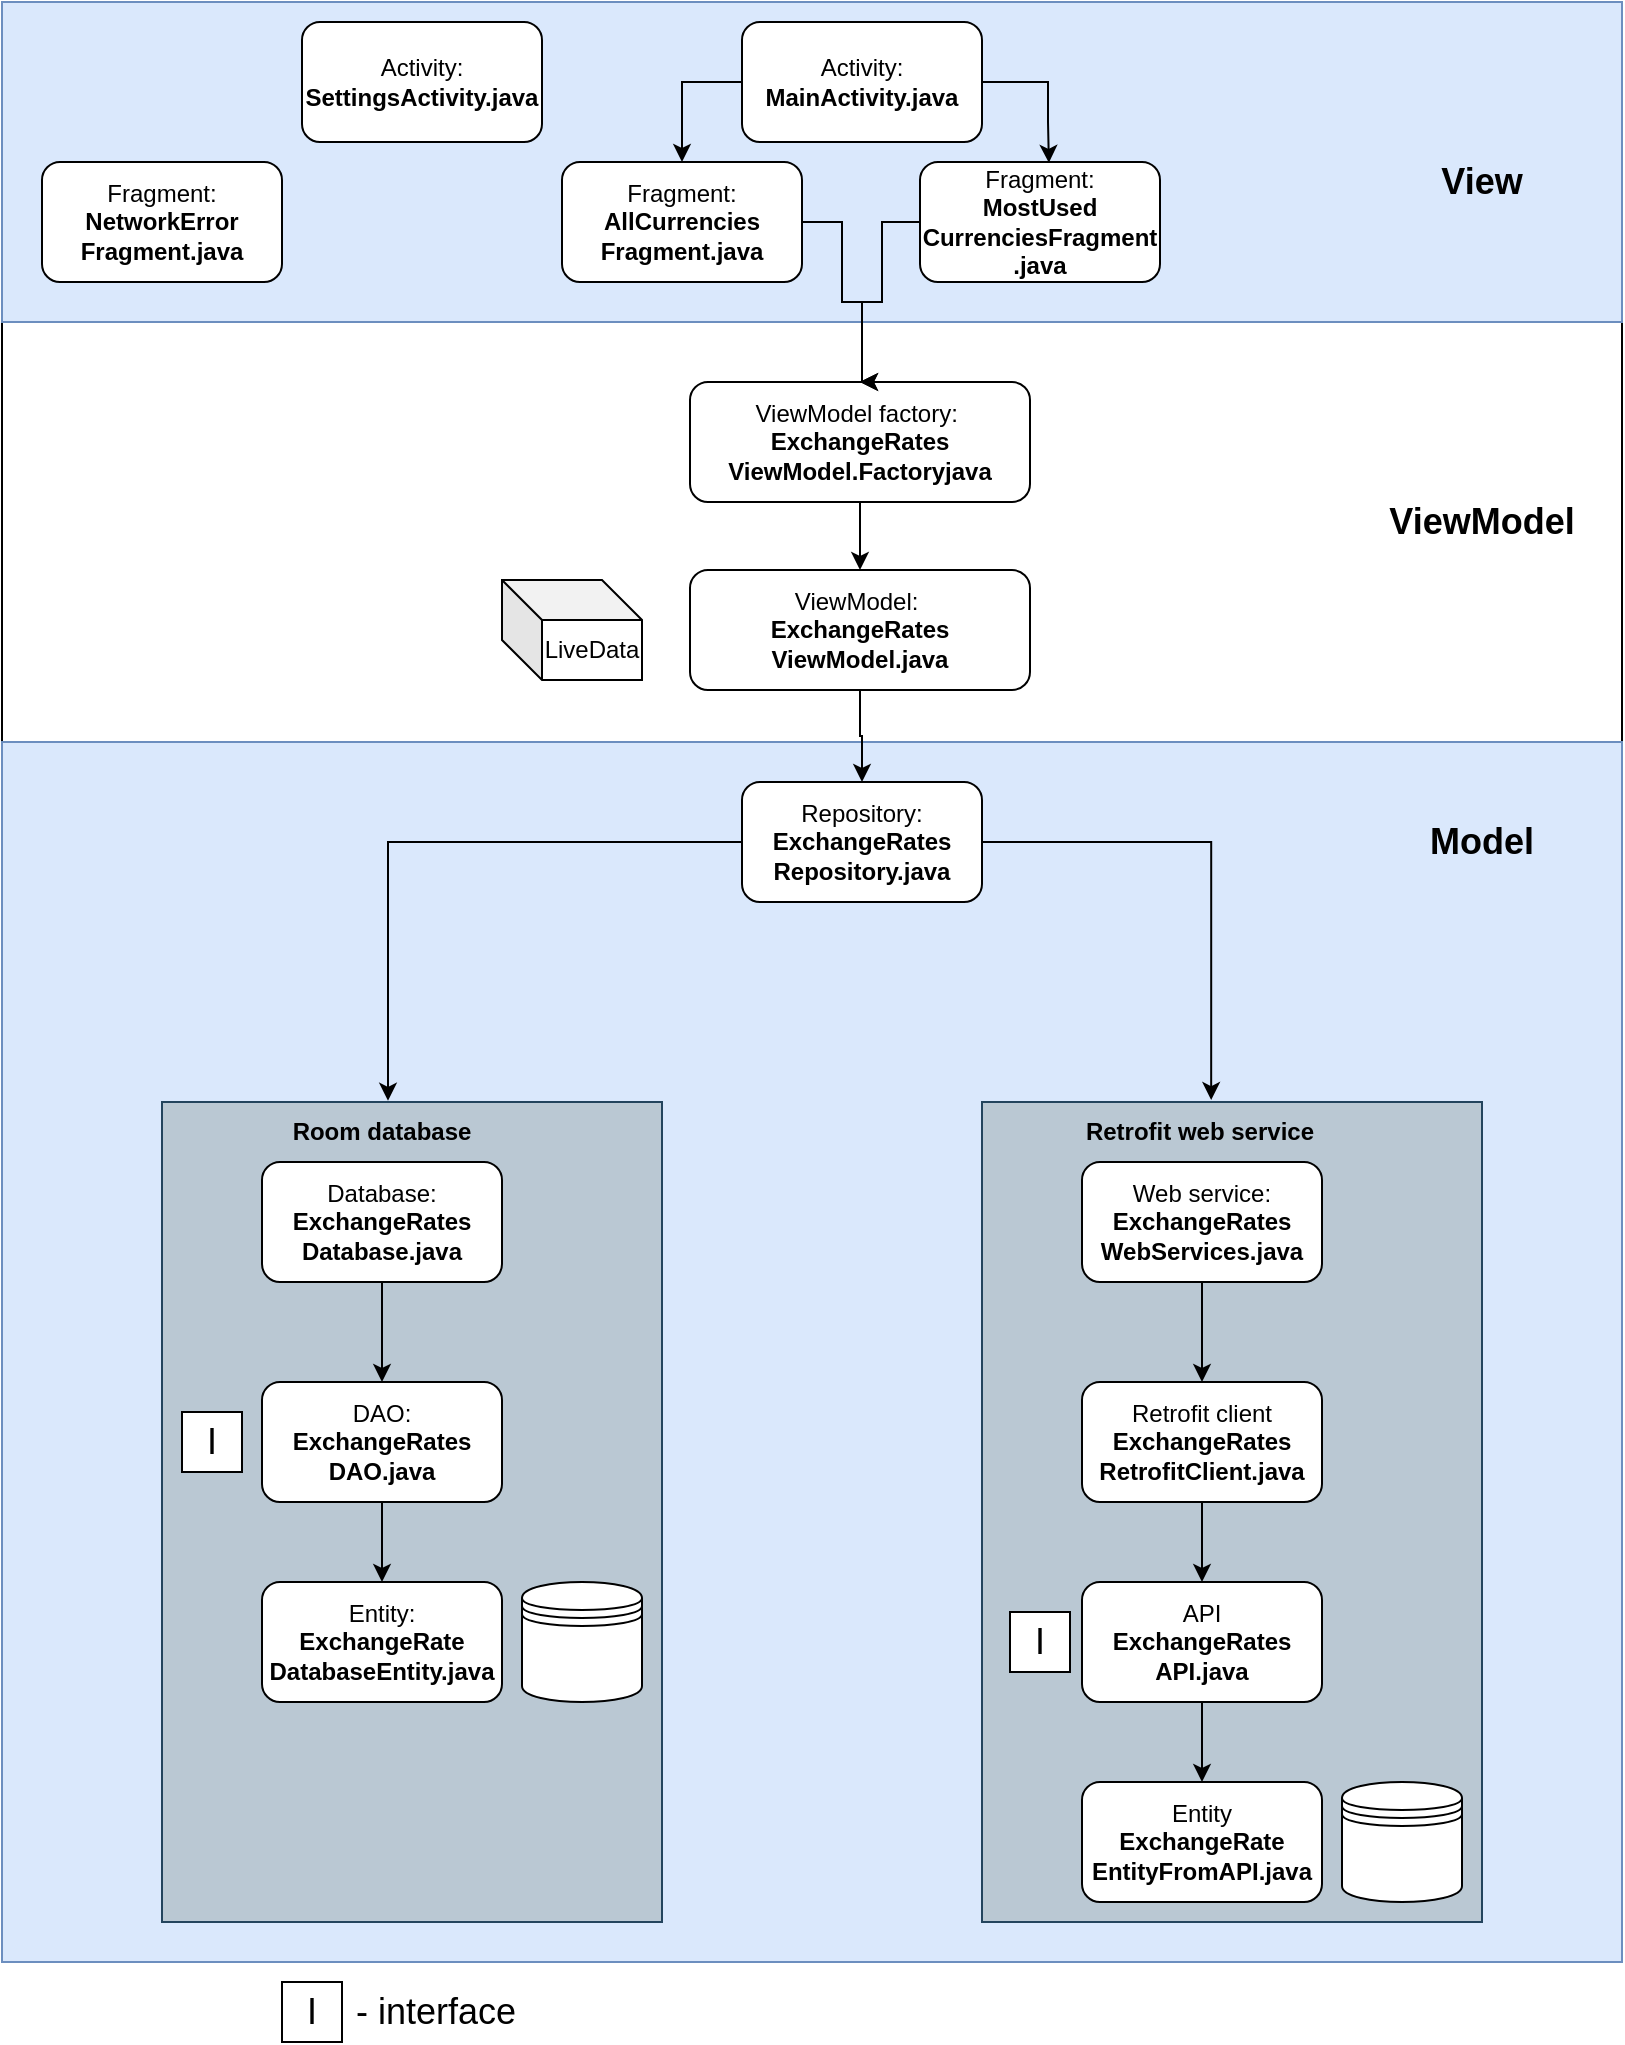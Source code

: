 <mxfile version="15.4.0" type="device"><diagram id="KZrVOKpJclvQoxeVDmGa" name="Page-1"><mxGraphModel dx="2523" dy="967" grid="1" gridSize="10" guides="1" tooltips="1" connect="1" arrows="1" fold="1" page="1" pageScale="1" pageWidth="850" pageHeight="1100" math="0" shadow="0"><root><mxCell id="0"/><mxCell id="1" parent="0"/><mxCell id="c9M3Q2uZVXsnRuKAqP1O-9" value="" style="rounded=0;whiteSpace=wrap;html=1;" parent="1" vertex="1"><mxGeometry x="-70" y="20" width="810" height="560" as="geometry"/></mxCell><mxCell id="c9M3Q2uZVXsnRuKAqP1O-11" value="" style="rounded=0;whiteSpace=wrap;html=1;fillColor=#dae8fc;strokeColor=#6c8ebf;" parent="1" vertex="1"><mxGeometry x="-70" y="390" width="810" height="610" as="geometry"/></mxCell><mxCell id="c9M3Q2uZVXsnRuKAqP1O-10" value="" style="rounded=0;whiteSpace=wrap;html=1;fillColor=#dae8fc;strokeColor=#6c8ebf;" parent="1" vertex="1"><mxGeometry x="-70" y="20" width="810" height="160" as="geometry"/></mxCell><mxCell id="c9M3Q2uZVXsnRuKAqP1O-48" style="edgeStyle=orthogonalEdgeStyle;rounded=0;orthogonalLoop=1;jettySize=auto;html=1;entryX=0.5;entryY=0;entryDx=0;entryDy=0;fontSize=18;" parent="1" source="c9M3Q2uZVXsnRuKAqP1O-1" target="c9M3Q2uZVXsnRuKAqP1O-47" edge="1"><mxGeometry relative="1" as="geometry"><Array as="points"><mxPoint x="270" y="60"/></Array></mxGeometry></mxCell><mxCell id="c9M3Q2uZVXsnRuKAqP1O-49" style="edgeStyle=orthogonalEdgeStyle;rounded=0;orthogonalLoop=1;jettySize=auto;html=1;entryX=0.537;entryY=0.007;entryDx=0;entryDy=0;entryPerimeter=0;fontSize=18;" parent="1" source="c9M3Q2uZVXsnRuKAqP1O-1" target="c9M3Q2uZVXsnRuKAqP1O-46" edge="1"><mxGeometry relative="1" as="geometry"><Array as="points"><mxPoint x="453" y="60"/><mxPoint x="453" y="80"/></Array></mxGeometry></mxCell><mxCell id="c9M3Q2uZVXsnRuKAqP1O-1" value="Activity: &lt;b&gt;MainActivity.java&lt;/b&gt;" style="rounded=1;whiteSpace=wrap;html=1;" parent="1" vertex="1"><mxGeometry x="300" y="30" width="120" height="60" as="geometry"/></mxCell><mxCell id="c9M3Q2uZVXsnRuKAqP1O-2" value="View" style="text;html=1;strokeColor=none;fillColor=none;align=center;verticalAlign=middle;whiteSpace=wrap;rounded=0;fontStyle=1;fontSize=18;" parent="1" vertex="1"><mxGeometry x="640" y="95" width="60" height="30" as="geometry"/></mxCell><mxCell id="VV_LjFD0_QK_GmIvRYZy-6" style="edgeStyle=orthogonalEdgeStyle;rounded=0;orthogonalLoop=1;jettySize=auto;html=1;entryX=0.5;entryY=0;entryDx=0;entryDy=0;" edge="1" parent="1" source="c9M3Q2uZVXsnRuKAqP1O-3" target="VV_LjFD0_QK_GmIvRYZy-5"><mxGeometry relative="1" as="geometry"/></mxCell><mxCell id="c9M3Q2uZVXsnRuKAqP1O-3" value="ViewModel factory:&amp;nbsp;&lt;br&gt;&lt;b&gt;ExchangeRates&lt;br&gt;ViewModel.Factoryjava&lt;/b&gt;" style="rounded=1;whiteSpace=wrap;html=1;" parent="1" vertex="1"><mxGeometry x="274" y="210" width="170" height="60" as="geometry"/></mxCell><mxCell id="c9M3Q2uZVXsnRuKAqP1O-4" value="ViewModel" style="text;html=1;strokeColor=none;fillColor=none;align=center;verticalAlign=middle;whiteSpace=wrap;rounded=0;fontStyle=1;fontSize=18;" parent="1" vertex="1"><mxGeometry x="640" y="265" width="60" height="30" as="geometry"/></mxCell><mxCell id="c9M3Q2uZVXsnRuKAqP1O-32" style="edgeStyle=orthogonalEdgeStyle;rounded=0;orthogonalLoop=1;jettySize=auto;html=1;entryX=0.53;entryY=-0.02;entryDx=0;entryDy=0;entryPerimeter=0;fontSize=18;" parent="1" source="c9M3Q2uZVXsnRuKAqP1O-5" target="c9M3Q2uZVXsnRuKAqP1O-18" edge="1"><mxGeometry relative="1" as="geometry"/></mxCell><mxCell id="c9M3Q2uZVXsnRuKAqP1O-33" style="edgeStyle=orthogonalEdgeStyle;rounded=0;orthogonalLoop=1;jettySize=auto;html=1;entryX=0.543;entryY=-0.033;entryDx=0;entryDy=0;entryPerimeter=0;fontSize=18;" parent="1" source="c9M3Q2uZVXsnRuKAqP1O-5" target="c9M3Q2uZVXsnRuKAqP1O-21" edge="1"><mxGeometry relative="1" as="geometry"/></mxCell><mxCell id="c9M3Q2uZVXsnRuKAqP1O-5" value="Repository:&lt;br&gt;&lt;b&gt;ExchangeRates&lt;br&gt;Repository.java&lt;/b&gt;" style="rounded=1;whiteSpace=wrap;html=1;" parent="1" vertex="1"><mxGeometry x="300" y="410" width="120" height="60" as="geometry"/></mxCell><mxCell id="c9M3Q2uZVXsnRuKAqP1O-6" value="Model" style="text;html=1;strokeColor=none;fillColor=none;align=center;verticalAlign=middle;whiteSpace=wrap;rounded=0;fontStyle=1;fontSize=18;" parent="1" vertex="1"><mxGeometry x="640" y="425" width="60" height="30" as="geometry"/></mxCell><mxCell id="c9M3Q2uZVXsnRuKAqP1O-17" value="" style="rounded=0;whiteSpace=wrap;html=1;fillColor=#bac8d3;strokeColor=#23445d;" parent="1" vertex="1"><mxGeometry x="10" y="570" width="250" height="410" as="geometry"/></mxCell><mxCell id="c9M3Q2uZVXsnRuKAqP1O-19" value="" style="rounded=0;whiteSpace=wrap;html=1;fillColor=#bac8d3;strokeColor=#23445d;" parent="1" vertex="1"><mxGeometry x="420" y="570" width="250" height="410" as="geometry"/></mxCell><mxCell id="c9M3Q2uZVXsnRuKAqP1O-35" style="edgeStyle=orthogonalEdgeStyle;rounded=0;orthogonalLoop=1;jettySize=auto;html=1;entryX=0.5;entryY=0;entryDx=0;entryDy=0;fontSize=18;" parent="1" source="c9M3Q2uZVXsnRuKAqP1O-13" target="c9M3Q2uZVXsnRuKAqP1O-15" edge="1"><mxGeometry relative="1" as="geometry"/></mxCell><mxCell id="c9M3Q2uZVXsnRuKAqP1O-13" value="Database:&lt;br&gt;&lt;b&gt;ExchangeRates&lt;/b&gt;&lt;br&gt;&lt;b&gt;Database.java&lt;/b&gt;" style="rounded=1;whiteSpace=wrap;html=1;" parent="1" vertex="1"><mxGeometry x="60" y="600" width="120" height="60" as="geometry"/></mxCell><mxCell id="c9M3Q2uZVXsnRuKAqP1O-37" style="edgeStyle=orthogonalEdgeStyle;rounded=0;orthogonalLoop=1;jettySize=auto;html=1;entryX=0.5;entryY=0;entryDx=0;entryDy=0;fontSize=18;" parent="1" source="c9M3Q2uZVXsnRuKAqP1O-14" target="c9M3Q2uZVXsnRuKAqP1O-24" edge="1"><mxGeometry relative="1" as="geometry"/></mxCell><mxCell id="c9M3Q2uZVXsnRuKAqP1O-14" value="Web service:&lt;br&gt;&lt;b&gt;ExchangeRates&lt;/b&gt;&lt;br&gt;&lt;b&gt;WebServices.java&lt;/b&gt;" style="rounded=1;whiteSpace=wrap;html=1;" parent="1" vertex="1"><mxGeometry x="470" y="600" width="120" height="60" as="geometry"/></mxCell><mxCell id="c9M3Q2uZVXsnRuKAqP1O-36" style="edgeStyle=orthogonalEdgeStyle;rounded=0;orthogonalLoop=1;jettySize=auto;html=1;entryX=0.5;entryY=0;entryDx=0;entryDy=0;fontSize=18;" parent="1" source="c9M3Q2uZVXsnRuKAqP1O-15" target="c9M3Q2uZVXsnRuKAqP1O-16" edge="1"><mxGeometry relative="1" as="geometry"/></mxCell><mxCell id="c9M3Q2uZVXsnRuKAqP1O-15" value="DAO:&lt;br&gt;&lt;b&gt;ExchangeRates&lt;/b&gt;&lt;br&gt;&lt;b&gt;DAO.java&lt;/b&gt;" style="rounded=1;whiteSpace=wrap;html=1;" parent="1" vertex="1"><mxGeometry x="60" y="710" width="120" height="60" as="geometry"/></mxCell><mxCell id="c9M3Q2uZVXsnRuKAqP1O-16" value="Entity:&lt;br&gt;&lt;b&gt;ExchangeRate&lt;br&gt;DatabaseEntity&lt;/b&gt;&lt;b&gt;.java&lt;/b&gt;" style="rounded=1;whiteSpace=wrap;html=1;" parent="1" vertex="1"><mxGeometry x="60" y="810" width="120" height="60" as="geometry"/></mxCell><mxCell id="c9M3Q2uZVXsnRuKAqP1O-18" value="Room database" style="text;html=1;strokeColor=none;fillColor=none;align=center;verticalAlign=middle;whiteSpace=wrap;rounded=0;fontStyle=1" parent="1" vertex="1"><mxGeometry x="70" y="570" width="100" height="30" as="geometry"/></mxCell><mxCell id="c9M3Q2uZVXsnRuKAqP1O-21" value="Retrofit web service" style="text;html=1;strokeColor=none;fillColor=none;align=center;verticalAlign=middle;whiteSpace=wrap;rounded=0;fontStyle=1" parent="1" vertex="1"><mxGeometry x="464" y="570" width="130" height="30" as="geometry"/></mxCell><mxCell id="c9M3Q2uZVXsnRuKAqP1O-39" style="edgeStyle=orthogonalEdgeStyle;rounded=0;orthogonalLoop=1;jettySize=auto;html=1;entryX=0.5;entryY=0;entryDx=0;entryDy=0;fontSize=18;" parent="1" source="c9M3Q2uZVXsnRuKAqP1O-22" target="c9M3Q2uZVXsnRuKAqP1O-23" edge="1"><mxGeometry relative="1" as="geometry"/></mxCell><mxCell id="c9M3Q2uZVXsnRuKAqP1O-22" value="API&lt;br&gt;&lt;b&gt;ExchangeRates&lt;/b&gt;&lt;br&gt;&lt;b&gt;API.java&lt;/b&gt;" style="rounded=1;whiteSpace=wrap;html=1;" parent="1" vertex="1"><mxGeometry x="470" y="810" width="120" height="60" as="geometry"/></mxCell><mxCell id="c9M3Q2uZVXsnRuKAqP1O-23" value="Entity&lt;br&gt;&lt;b&gt;ExchangeRate&lt;br&gt;EntityFromAPI&lt;/b&gt;&lt;b&gt;.java&lt;/b&gt;" style="rounded=1;whiteSpace=wrap;html=1;" parent="1" vertex="1"><mxGeometry x="470" y="910" width="120" height="60" as="geometry"/></mxCell><mxCell id="c9M3Q2uZVXsnRuKAqP1O-38" style="edgeStyle=orthogonalEdgeStyle;rounded=0;orthogonalLoop=1;jettySize=auto;html=1;entryX=0.5;entryY=0;entryDx=0;entryDy=0;fontSize=18;" parent="1" source="c9M3Q2uZVXsnRuKAqP1O-24" target="c9M3Q2uZVXsnRuKAqP1O-22" edge="1"><mxGeometry relative="1" as="geometry"/></mxCell><mxCell id="c9M3Q2uZVXsnRuKAqP1O-24" value="Retrofit client&lt;br&gt;&lt;b&gt;ExchangeRates&lt;/b&gt;&lt;br&gt;&lt;b&gt;RetrofitClient.java&lt;/b&gt;" style="rounded=1;whiteSpace=wrap;html=1;" parent="1" vertex="1"><mxGeometry x="470" y="710" width="120" height="60" as="geometry"/></mxCell><mxCell id="c9M3Q2uZVXsnRuKAqP1O-40" value="" style="shape=datastore;whiteSpace=wrap;html=1;fontSize=18;" parent="1" vertex="1"><mxGeometry x="190" y="810" width="60" height="60" as="geometry"/></mxCell><mxCell id="c9M3Q2uZVXsnRuKAqP1O-41" value="" style="shape=datastore;whiteSpace=wrap;html=1;fontSize=18;" parent="1" vertex="1"><mxGeometry x="600" y="910" width="60" height="60" as="geometry"/></mxCell><mxCell id="c9M3Q2uZVXsnRuKAqP1O-42" value="I" style="rounded=0;whiteSpace=wrap;html=1;fontSize=18;" parent="1" vertex="1"><mxGeometry x="20" y="725" width="30" height="30" as="geometry"/></mxCell><mxCell id="c9M3Q2uZVXsnRuKAqP1O-43" value="I" style="rounded=0;whiteSpace=wrap;html=1;fontSize=18;" parent="1" vertex="1"><mxGeometry x="434" y="825" width="30" height="30" as="geometry"/></mxCell><mxCell id="c9M3Q2uZVXsnRuKAqP1O-44" value="I" style="rounded=0;whiteSpace=wrap;html=1;fontSize=18;" parent="1" vertex="1"><mxGeometry x="70" y="1010" width="30" height="30" as="geometry"/></mxCell><mxCell id="c9M3Q2uZVXsnRuKAqP1O-45" value="- interface" style="text;html=1;strokeColor=none;fillColor=none;align=center;verticalAlign=middle;whiteSpace=wrap;rounded=0;fontSize=18;" parent="1" vertex="1"><mxGeometry x="102" y="1010" width="90" height="30" as="geometry"/></mxCell><mxCell id="c9M3Q2uZVXsnRuKAqP1O-51" style="edgeStyle=orthogonalEdgeStyle;rounded=0;orthogonalLoop=1;jettySize=auto;html=1;fontSize=18;entryX=0.5;entryY=0;entryDx=0;entryDy=0;" parent="1" source="c9M3Q2uZVXsnRuKAqP1O-46" target="c9M3Q2uZVXsnRuKAqP1O-3" edge="1"><mxGeometry relative="1" as="geometry"><mxPoint x="360" y="130" as="targetPoint"/><Array as="points"><mxPoint x="370" y="130"/><mxPoint x="370" y="170"/><mxPoint x="360" y="170"/></Array></mxGeometry></mxCell><mxCell id="c9M3Q2uZVXsnRuKAqP1O-46" value="Fragment: &lt;br&gt;&lt;b&gt;MostUsed&lt;br&gt;CurrenciesFragment&lt;br&gt;.java&lt;/b&gt;" style="rounded=1;whiteSpace=wrap;html=1;" parent="1" vertex="1"><mxGeometry x="389" y="100" width="120" height="60" as="geometry"/></mxCell><mxCell id="c9M3Q2uZVXsnRuKAqP1O-50" style="edgeStyle=orthogonalEdgeStyle;rounded=0;orthogonalLoop=1;jettySize=auto;html=1;fontSize=18;entryX=0.5;entryY=0;entryDx=0;entryDy=0;" parent="1" source="c9M3Q2uZVXsnRuKAqP1O-47" target="c9M3Q2uZVXsnRuKAqP1O-3" edge="1"><mxGeometry relative="1" as="geometry"><mxPoint x="360" y="130" as="targetPoint"/><Array as="points"><mxPoint x="350" y="130"/><mxPoint x="350" y="170"/><mxPoint x="360" y="170"/></Array></mxGeometry></mxCell><mxCell id="c9M3Q2uZVXsnRuKAqP1O-47" value="Fragment: &lt;br&gt;&lt;b&gt;AllCurrencies&lt;br&gt;Fragment.java&lt;/b&gt;" style="rounded=1;whiteSpace=wrap;html=1;" parent="1" vertex="1"><mxGeometry x="210" y="100" width="120" height="60" as="geometry"/></mxCell><mxCell id="CH1IknATzdzFHuVYKeWH-1" value="Activity: &lt;b&gt;SettingsActivity.java&lt;/b&gt;" style="rounded=1;whiteSpace=wrap;html=1;" parent="1" vertex="1"><mxGeometry x="80" y="30" width="120" height="60" as="geometry"/></mxCell><mxCell id="VV_LjFD0_QK_GmIvRYZy-1" value="LiveData" style="shape=cube;whiteSpace=wrap;html=1;boundedLbl=1;backgroundOutline=1;darkOpacity=0.05;darkOpacity2=0.1;" vertex="1" parent="1"><mxGeometry x="180" y="309" width="70" height="50" as="geometry"/></mxCell><mxCell id="VV_LjFD0_QK_GmIvRYZy-2" value="Fragment: &lt;br&gt;&lt;b&gt;NetworkError&lt;br&gt;Fragment.java&lt;/b&gt;" style="rounded=1;whiteSpace=wrap;html=1;" vertex="1" parent="1"><mxGeometry x="-50" y="100" width="120" height="60" as="geometry"/></mxCell><mxCell id="VV_LjFD0_QK_GmIvRYZy-7" style="edgeStyle=orthogonalEdgeStyle;rounded=0;orthogonalLoop=1;jettySize=auto;html=1;" edge="1" parent="1" source="VV_LjFD0_QK_GmIvRYZy-5" target="c9M3Q2uZVXsnRuKAqP1O-5"><mxGeometry relative="1" as="geometry"/></mxCell><mxCell id="VV_LjFD0_QK_GmIvRYZy-5" value="ViewModel:&amp;nbsp;&lt;br&gt;&lt;b&gt;ExchangeRates&lt;br&gt;ViewModel.java&lt;/b&gt;" style="rounded=1;whiteSpace=wrap;html=1;" vertex="1" parent="1"><mxGeometry x="274" y="304" width="170" height="60" as="geometry"/></mxCell></root></mxGraphModel></diagram></mxfile>